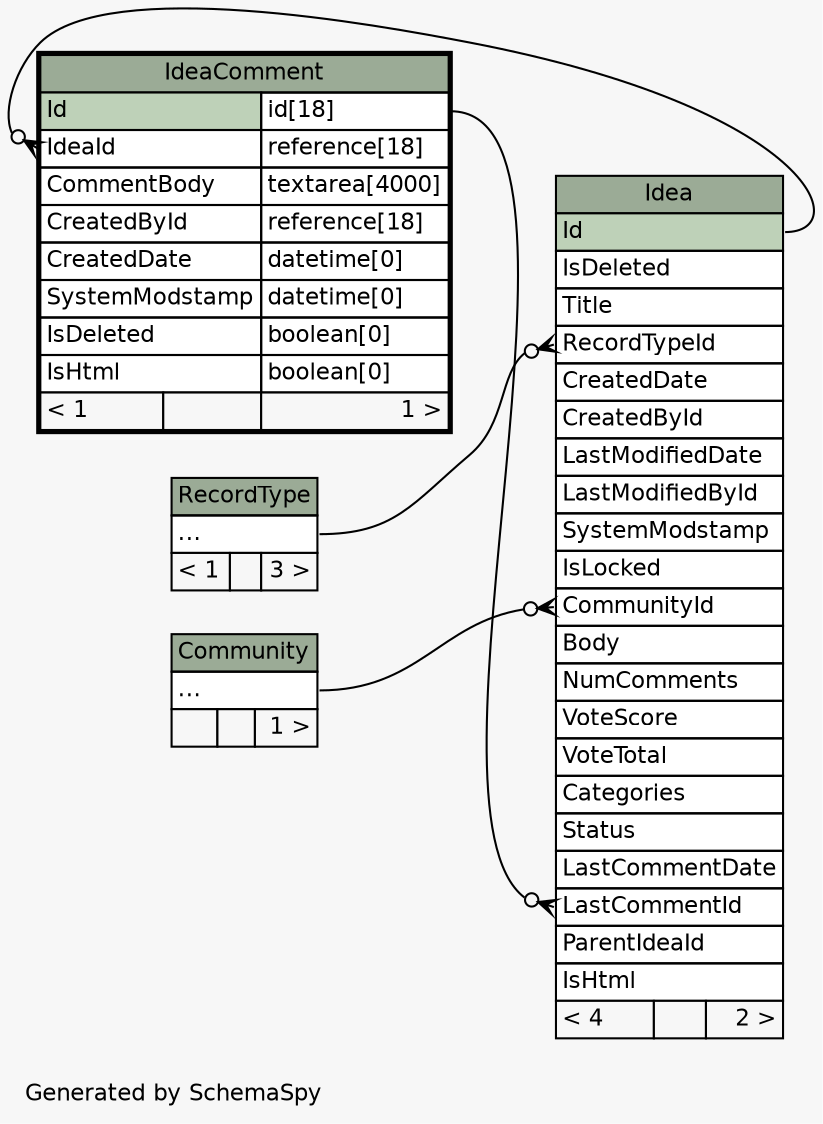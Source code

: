 // dot 2.36.0 on Mac OS X 10.11.6
// SchemaSpy rev 590
digraph "twoDegreesRelationshipsDiagram" {
  graph [
    rankdir="RL"
    bgcolor="#f7f7f7"
    label="\nGenerated by SchemaSpy"
    labeljust="l"
    nodesep="0.18"
    ranksep="0.46"
    fontname="Helvetica"
    fontsize="11"
  ];
  node [
    fontname="Helvetica"
    fontsize="11"
    shape="plaintext"
  ];
  edge [
    arrowsize="0.8"
  ];
  "Idea":"CommunityId":w -> "Community":"elipses":e [arrowhead=none dir=back arrowtail=crowodot];
  "Idea":"LastCommentId":w -> "IdeaComment":"Id.type":e [arrowhead=none dir=back arrowtail=crowodot];
  "Idea":"RecordTypeId":w -> "RecordType":"elipses":e [arrowhead=none dir=back arrowtail=crowodot];
  "IdeaComment":"IdeaId":w -> "Idea":"Id":e [arrowhead=none dir=back arrowtail=crowodot];
  "Community" [
    label=<
    <TABLE BORDER="0" CELLBORDER="1" CELLSPACING="0" BGCOLOR="#ffffff">
      <TR><TD COLSPAN="3" BGCOLOR="#9bab96" ALIGN="CENTER">Community</TD></TR>
      <TR><TD PORT="elipses" COLSPAN="3" ALIGN="LEFT">...</TD></TR>
      <TR><TD ALIGN="LEFT" BGCOLOR="#f7f7f7">  </TD><TD ALIGN="RIGHT" BGCOLOR="#f7f7f7">  </TD><TD ALIGN="RIGHT" BGCOLOR="#f7f7f7">1 &gt;</TD></TR>
    </TABLE>>
    URL="Community.html"
    tooltip="Community"
  ];
  "Idea" [
    label=<
    <TABLE BORDER="0" CELLBORDER="1" CELLSPACING="0" BGCOLOR="#ffffff">
      <TR><TD COLSPAN="3" BGCOLOR="#9bab96" ALIGN="CENTER">Idea</TD></TR>
      <TR><TD PORT="Id" COLSPAN="3" BGCOLOR="#bed1b8" ALIGN="LEFT">Id</TD></TR>
      <TR><TD PORT="IsDeleted" COLSPAN="3" ALIGN="LEFT">IsDeleted</TD></TR>
      <TR><TD PORT="Title" COLSPAN="3" ALIGN="LEFT">Title</TD></TR>
      <TR><TD PORT="RecordTypeId" COLSPAN="3" ALIGN="LEFT">RecordTypeId</TD></TR>
      <TR><TD PORT="CreatedDate" COLSPAN="3" ALIGN="LEFT">CreatedDate</TD></TR>
      <TR><TD PORT="CreatedById" COLSPAN="3" ALIGN="LEFT">CreatedById</TD></TR>
      <TR><TD PORT="LastModifiedDate" COLSPAN="3" ALIGN="LEFT">LastModifiedDate</TD></TR>
      <TR><TD PORT="LastModifiedById" COLSPAN="3" ALIGN="LEFT">LastModifiedById</TD></TR>
      <TR><TD PORT="SystemModstamp" COLSPAN="3" ALIGN="LEFT">SystemModstamp</TD></TR>
      <TR><TD PORT="IsLocked" COLSPAN="3" ALIGN="LEFT">IsLocked</TD></TR>
      <TR><TD PORT="CommunityId" COLSPAN="3" ALIGN="LEFT">CommunityId</TD></TR>
      <TR><TD PORT="Body" COLSPAN="3" ALIGN="LEFT">Body</TD></TR>
      <TR><TD PORT="NumComments" COLSPAN="3" ALIGN="LEFT">NumComments</TD></TR>
      <TR><TD PORT="VoteScore" COLSPAN="3" ALIGN="LEFT">VoteScore</TD></TR>
      <TR><TD PORT="VoteTotal" COLSPAN="3" ALIGN="LEFT">VoteTotal</TD></TR>
      <TR><TD PORT="Categories" COLSPAN="3" ALIGN="LEFT">Categories</TD></TR>
      <TR><TD PORT="Status" COLSPAN="3" ALIGN="LEFT">Status</TD></TR>
      <TR><TD PORT="LastCommentDate" COLSPAN="3" ALIGN="LEFT">LastCommentDate</TD></TR>
      <TR><TD PORT="LastCommentId" COLSPAN="3" ALIGN="LEFT">LastCommentId</TD></TR>
      <TR><TD PORT="ParentIdeaId" COLSPAN="3" ALIGN="LEFT">ParentIdeaId</TD></TR>
      <TR><TD PORT="IsHtml" COLSPAN="3" ALIGN="LEFT">IsHtml</TD></TR>
      <TR><TD ALIGN="LEFT" BGCOLOR="#f7f7f7">&lt; 4</TD><TD ALIGN="RIGHT" BGCOLOR="#f7f7f7">  </TD><TD ALIGN="RIGHT" BGCOLOR="#f7f7f7">2 &gt;</TD></TR>
    </TABLE>>
    URL="Idea.html"
    tooltip="Idea"
  ];
  "IdeaComment" [
    label=<
    <TABLE BORDER="2" CELLBORDER="1" CELLSPACING="0" BGCOLOR="#ffffff">
      <TR><TD COLSPAN="3" BGCOLOR="#9bab96" ALIGN="CENTER">IdeaComment</TD></TR>
      <TR><TD PORT="Id" COLSPAN="2" BGCOLOR="#bed1b8" ALIGN="LEFT">Id</TD><TD PORT="Id.type" ALIGN="LEFT">id[18]</TD></TR>
      <TR><TD PORT="IdeaId" COLSPAN="2" ALIGN="LEFT">IdeaId</TD><TD PORT="IdeaId.type" ALIGN="LEFT">reference[18]</TD></TR>
      <TR><TD PORT="CommentBody" COLSPAN="2" ALIGN="LEFT">CommentBody</TD><TD PORT="CommentBody.type" ALIGN="LEFT">textarea[4000]</TD></TR>
      <TR><TD PORT="CreatedById" COLSPAN="2" ALIGN="LEFT">CreatedById</TD><TD PORT="CreatedById.type" ALIGN="LEFT">reference[18]</TD></TR>
      <TR><TD PORT="CreatedDate" COLSPAN="2" ALIGN="LEFT">CreatedDate</TD><TD PORT="CreatedDate.type" ALIGN="LEFT">datetime[0]</TD></TR>
      <TR><TD PORT="SystemModstamp" COLSPAN="2" ALIGN="LEFT">SystemModstamp</TD><TD PORT="SystemModstamp.type" ALIGN="LEFT">datetime[0]</TD></TR>
      <TR><TD PORT="IsDeleted" COLSPAN="2" ALIGN="LEFT">IsDeleted</TD><TD PORT="IsDeleted.type" ALIGN="LEFT">boolean[0]</TD></TR>
      <TR><TD PORT="IsHtml" COLSPAN="2" ALIGN="LEFT">IsHtml</TD><TD PORT="IsHtml.type" ALIGN="LEFT">boolean[0]</TD></TR>
      <TR><TD ALIGN="LEFT" BGCOLOR="#f7f7f7">&lt; 1</TD><TD ALIGN="RIGHT" BGCOLOR="#f7f7f7">  </TD><TD ALIGN="RIGHT" BGCOLOR="#f7f7f7">1 &gt;</TD></TR>
    </TABLE>>
    URL="IdeaComment.html"
    tooltip="IdeaComment"
  ];
  "RecordType" [
    label=<
    <TABLE BORDER="0" CELLBORDER="1" CELLSPACING="0" BGCOLOR="#ffffff">
      <TR><TD COLSPAN="3" BGCOLOR="#9bab96" ALIGN="CENTER">RecordType</TD></TR>
      <TR><TD PORT="elipses" COLSPAN="3" ALIGN="LEFT">...</TD></TR>
      <TR><TD ALIGN="LEFT" BGCOLOR="#f7f7f7">&lt; 1</TD><TD ALIGN="RIGHT" BGCOLOR="#f7f7f7">  </TD><TD ALIGN="RIGHT" BGCOLOR="#f7f7f7">3 &gt;</TD></TR>
    </TABLE>>
    URL="RecordType.html"
    tooltip="RecordType"
  ];
}

